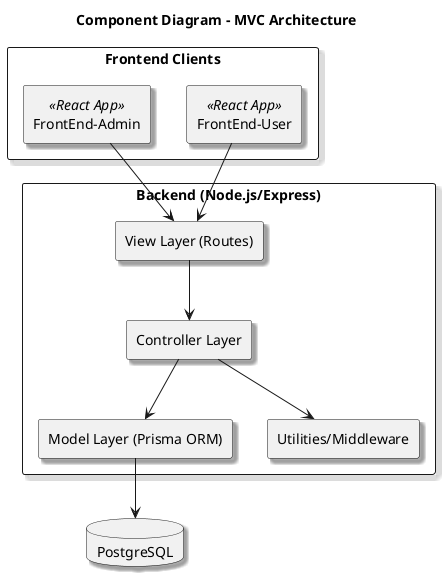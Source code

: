@startuml
title Component Diagram - MVC Architecture

skinparam componentStyle rectangle
skinparam packageStyle rectangle
skinparam shadowing true

' Frontend Clients
package "Frontend Clients" {
  [FrontEnd-User] <<React App>>
  [FrontEnd-Admin] <<React App>>
}

' Backend Application (Node.js/Express MVC)
package "Backend (Node.js/Express)" {
  [View Layer (Routes)]
  [Controller Layer]
  [Model Layer (Prisma ORM)]
  [Utilities/Middleware]
}

' Database
database "PostgreSQL" as DB

' Dependencies (Simplified)
[FrontEnd-User] --> [View Layer (Routes)]
[FrontEnd-Admin] --> [View Layer (Routes)]

[View Layer (Routes)] --> [Controller Layer]
[Controller Layer] --> [Model Layer (Prisma ORM)]
[Controller Layer] --> [Utilities/Middleware]

[Model Layer (Prisma ORM)] --> DB

@enduml
